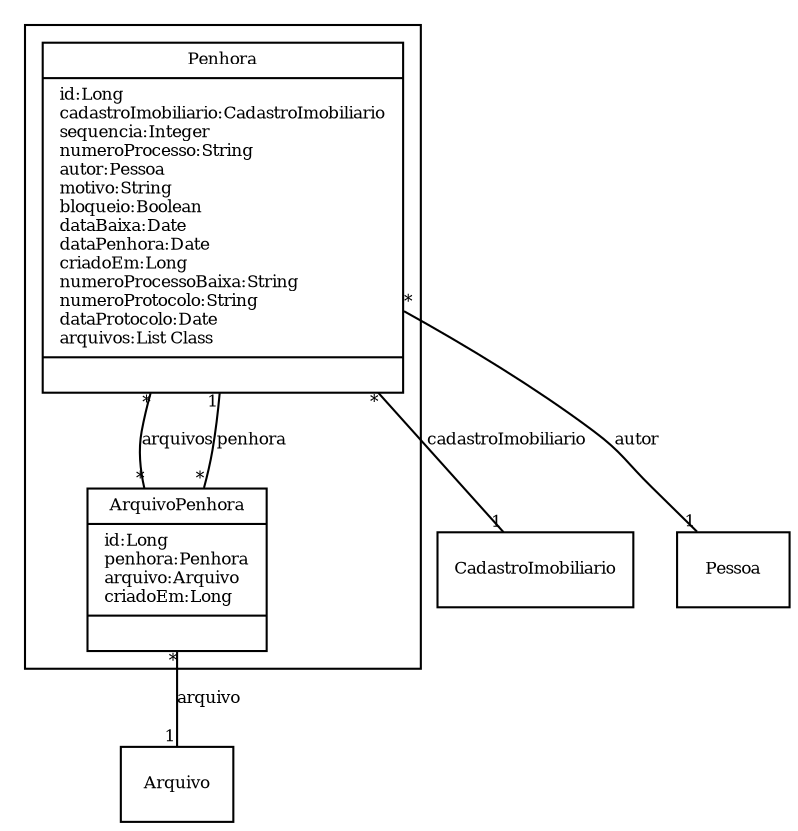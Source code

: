 digraph G{
fontname = "Times-Roman"
fontsize = 8

node [
        fontname = "Times-Roman"
        fontsize = 8
        shape = "record"
]

edge [
        fontname = "Times-Roman"
        fontsize = 8
]

subgraph clusterPENHORA
{
Penhora [label = "{Penhora|id:Long\lcadastroImobiliario:CadastroImobiliario\lsequencia:Integer\lnumeroProcesso:String\lautor:Pessoa\lmotivo:String\lbloqueio:Boolean\ldataBaixa:Date\ldataPenhora:Date\lcriadoEm:Long\lnumeroProcessoBaixa:String\lnumeroProtocolo:String\ldataProtocolo:Date\larquivos:List Class\l|\l}"]
ArquivoPenhora [label = "{ArquivoPenhora|id:Long\lpenhora:Penhora\larquivo:Arquivo\lcriadoEm:Long\l|\l}"]
}
edge [arrowhead = "none" headlabel = "1" taillabel = "*"] Penhora -> CadastroImobiliario [label = "cadastroImobiliario"]
edge [arrowhead = "none" headlabel = "1" taillabel = "*"] Penhora -> Pessoa [label = "autor"]
edge [arrowhead = "none" headlabel = "*" taillabel = "*"] Penhora -> ArquivoPenhora [label = "arquivos"]
edge [arrowhead = "none" headlabel = "1" taillabel = "*"] ArquivoPenhora -> Penhora [label = "penhora"]
edge [arrowhead = "none" headlabel = "1" taillabel = "*"] ArquivoPenhora -> Arquivo [label = "arquivo"]
}
